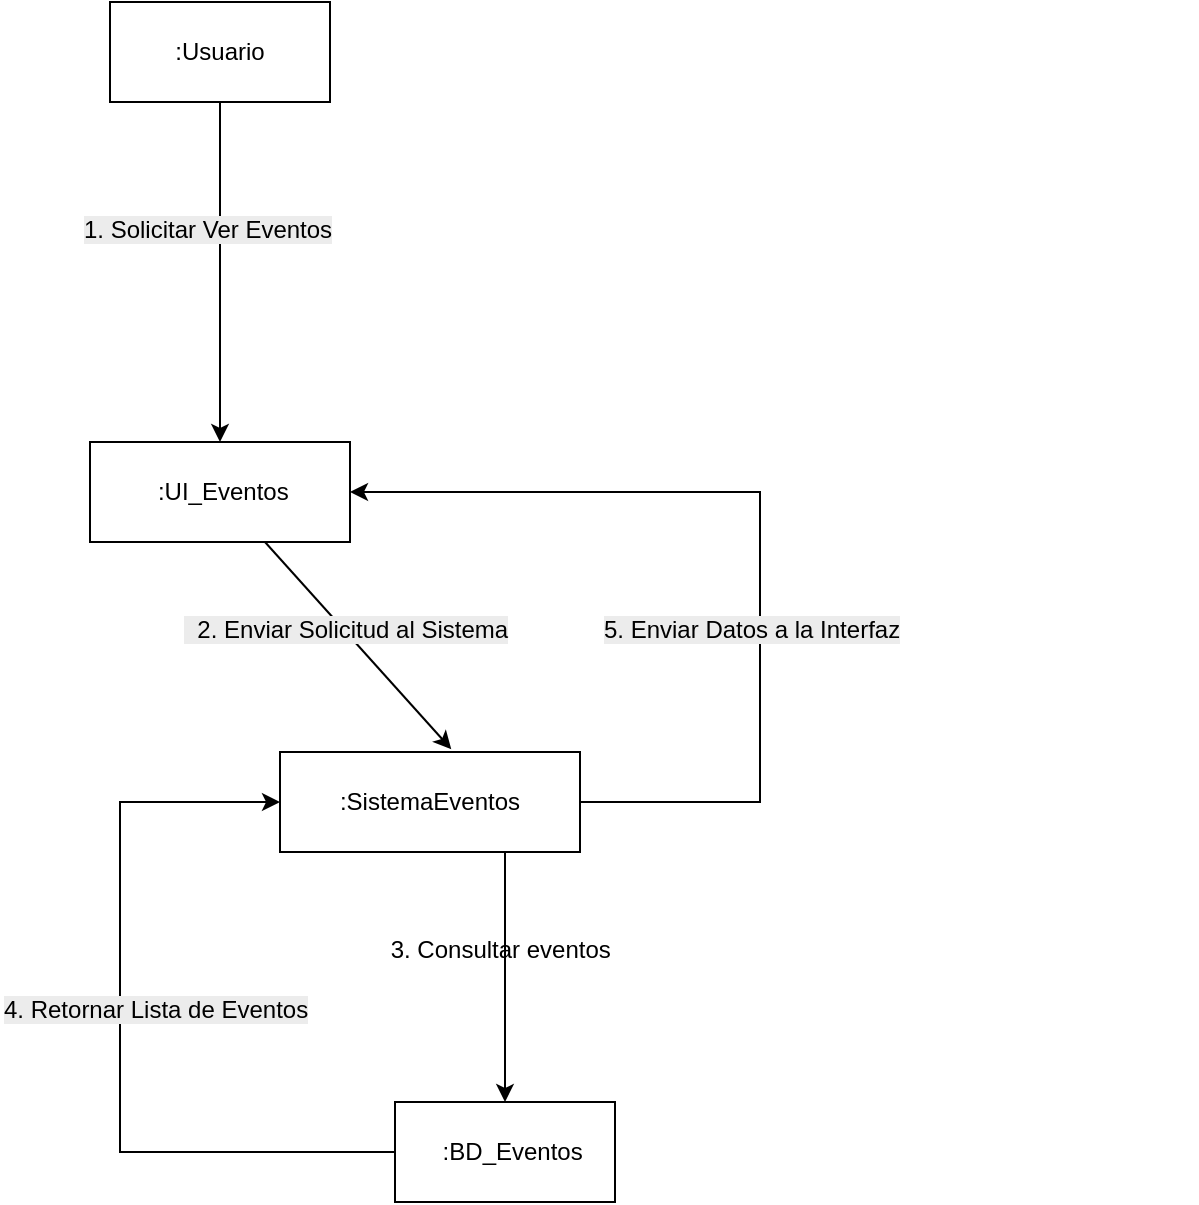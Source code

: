 <mxfile version="28.0.6">
  <diagram name="Página-1" id="1EhDcoJ5kEegcFzZ6UgI">
    <mxGraphModel grid="1" page="1" gridSize="10" guides="1" tooltips="1" connect="1" arrows="1" fold="1" pageScale="1" pageWidth="827" pageHeight="1169" math="0" shadow="0">
      <root>
        <mxCell id="0" />
        <mxCell id="1" parent="0" />
        <mxCell id="lx61-Ug0AsFX759e72W0-1" style="rounded=0;orthogonalLoop=1;jettySize=auto;html=1;entryX=0.5;entryY=0;entryDx=0;entryDy=0;" edge="1" parent="1" source="lx61-Ug0AsFX759e72W0-3" target="lx61-Ug0AsFX759e72W0-6">
          <mxGeometry relative="1" as="geometry" />
        </mxCell>
        <mxCell id="lx61-Ug0AsFX759e72W0-3" value="&lt;font style=&quot;padding: 0px; margin: 0px; text-align: left; vertical-align: inherit;&quot;&gt;&lt;font style=&quot;vertical-align: inherit;&quot;&gt;&lt;font style=&quot;vertical-align: inherit;&quot;&gt;:Usuario&lt;/font&gt;&lt;/font&gt;&lt;/font&gt;" style="html=1;whiteSpace=wrap;" vertex="1" parent="1">
          <mxGeometry x="415" y="110" width="110" height="50" as="geometry" />
        </mxCell>
        <mxCell id="lx61-Ug0AsFX759e72W0-4" style="rounded=0;orthogonalLoop=1;jettySize=auto;html=1;entryX=0.571;entryY=-0.028;entryDx=0;entryDy=0;entryPerimeter=0;" edge="1" parent="1" source="lx61-Ug0AsFX759e72W0-6" target="lx61-Ug0AsFX759e72W0-10">
          <mxGeometry relative="1" as="geometry">
            <mxPoint x="575" y="480" as="targetPoint" />
          </mxGeometry>
        </mxCell>
        <mxCell id="lx61-Ug0AsFX759e72W0-6" value="&lt;font style=&quot;padding: 0px; margin: 0px; text-align: left; vertical-align: inherit;&quot;&gt;&lt;font style=&quot;vertical-align: inherit;&quot;&gt;&lt;font style=&quot;vertical-align: inherit;&quot;&gt;&amp;nbsp;:UI_Eventos&lt;/font&gt;&lt;/font&gt;&lt;/font&gt;" style="html=1;whiteSpace=wrap;" vertex="1" parent="1">
          <mxGeometry x="405" y="330" width="130" height="50" as="geometry" />
        </mxCell>
        <mxCell id="lx61-Ug0AsFX759e72W0-7" style="rounded=0;orthogonalLoop=1;jettySize=auto;html=1;exitX=0.75;exitY=1;exitDx=0;exitDy=0;entryX=0.5;entryY=0;entryDx=0;entryDy=0;" edge="1" parent="1" source="lx61-Ug0AsFX759e72W0-10" target="lx61-Ug0AsFX759e72W0-12">
          <mxGeometry relative="1" as="geometry">
            <mxPoint x="608" y="620" as="targetPoint" />
          </mxGeometry>
        </mxCell>
        <mxCell id="lx61-Ug0AsFX759e72W0-47" style="edgeStyle=orthogonalEdgeStyle;rounded=0;orthogonalLoop=1;jettySize=auto;html=1;exitX=1;exitY=0.5;exitDx=0;exitDy=0;entryX=1;entryY=0.5;entryDx=0;entryDy=0;" edge="1" parent="1" source="lx61-Ug0AsFX759e72W0-10" target="lx61-Ug0AsFX759e72W0-6">
          <mxGeometry relative="1" as="geometry">
            <mxPoint x="835" y="560" as="targetPoint" />
            <Array as="points">
              <mxPoint x="740" y="510" />
              <mxPoint x="740" y="355" />
            </Array>
          </mxGeometry>
        </mxCell>
        <mxCell id="lx61-Ug0AsFX759e72W0-10" value="&lt;font style=&quot;padding: 0px; margin: 0px; text-align: left; vertical-align: inherit;&quot;&gt;&lt;font style=&quot;vertical-align: inherit;&quot;&gt;&lt;font style=&quot;vertical-align: inherit;&quot;&gt;:SistemaEventos&lt;/font&gt;&lt;/font&gt;&lt;/font&gt;" style="html=1;whiteSpace=wrap;" vertex="1" parent="1">
          <mxGeometry x="500" y="485" width="150" height="50" as="geometry" />
        </mxCell>
        <mxCell id="lx61-Ug0AsFX759e72W0-60" style="edgeStyle=orthogonalEdgeStyle;rounded=0;orthogonalLoop=1;jettySize=auto;html=1;exitX=0;exitY=0.5;exitDx=0;exitDy=0;entryX=0;entryY=0.5;entryDx=0;entryDy=0;" edge="1" parent="1" source="lx61-Ug0AsFX759e72W0-12" target="lx61-Ug0AsFX759e72W0-10">
          <mxGeometry relative="1" as="geometry">
            <Array as="points">
              <mxPoint x="420" y="685" />
              <mxPoint x="420" y="510" />
            </Array>
          </mxGeometry>
        </mxCell>
        <mxCell id="lx61-Ug0AsFX759e72W0-12" value="&lt;font style=&quot;padding: 0px; margin: 0px; text-align: left; vertical-align: inherit;&quot;&gt;&lt;font style=&quot;vertical-align: inherit;&quot;&gt;&lt;font style=&quot;vertical-align: inherit;&quot;&gt;&amp;nbsp;&amp;nbsp;:BD_Eventos&lt;/font&gt;&lt;/font&gt;&lt;/font&gt;" style="html=1;whiteSpace=wrap;" vertex="1" parent="1">
          <mxGeometry x="557.5" y="660" width="110" height="50" as="geometry" />
        </mxCell>
        <mxCell id="lx61-Ug0AsFX759e72W0-17" style="edgeStyle=orthogonalEdgeStyle;rounded=0;orthogonalLoop=1;jettySize=auto;html=1;exitX=0.5;exitY=1;exitDx=0;exitDy=0;" edge="1" parent="1">
          <mxGeometry relative="1" as="geometry">
            <mxPoint x="950" y="530" as="sourcePoint" />
            <mxPoint x="950" y="530" as="targetPoint" />
          </mxGeometry>
        </mxCell>
        <mxCell id="lx61-Ug0AsFX759e72W0-57" value="&lt;div&gt;&lt;font style=&quot;padding: 0px; margin: 0px; vertical-align: inherit;&quot;&gt;&lt;font style=&quot;vertical-align: inherit;&quot;&gt;&lt;font style=&quot;vertical-align: inherit;&quot;&gt;&amp;nbsp;3. Consultar eventos&lt;/font&gt;&lt;/font&gt;&lt;/font&gt;&lt;br style=&quot;padding: 0px; margin: 0px;&quot;&gt;&lt;/div&gt;" style="text;whiteSpace=wrap;html=1;" vertex="1" parent="1">
          <mxGeometry x="550" y="570" width="155" height="40" as="geometry" />
        </mxCell>
        <mxCell id="lx61-Ug0AsFX759e72W0-63" value="&lt;font style=&quot;forced-color-adjust: none; padding: 0px; margin: 0px; color: rgb(0, 0, 0); font-family: Helvetica; font-size: 12px; font-style: normal; font-variant-ligatures: normal; font-variant-caps: normal; font-weight: 400; letter-spacing: normal; orphans: 2; text-align: left; text-indent: 0px; text-transform: none; widows: 2; word-spacing: 0px; -webkit-text-stroke-width: 0px; white-space: normal; background-color: rgb(236, 236, 236); text-decoration-thickness: initial; text-decoration-style: initial; text-decoration-color: initial; vertical-align: inherit;&quot;&gt;&lt;font style=&quot;forced-color-adjust: none; padding: 0px; margin: 0px; vertical-align: inherit;&quot;&gt;1. Solicitar Ver Eventos&lt;/font&gt;&lt;/font&gt;&lt;br style=&quot;forced-color-adjust: none; padding: 0px; margin: 0px; color: rgb(0, 0, 0); font-family: Helvetica; font-size: 12px; font-style: normal; font-variant-ligatures: normal; font-variant-caps: normal; font-weight: 400; letter-spacing: normal; orphans: 2; text-align: left; text-indent: 0px; text-transform: none; widows: 2; word-spacing: 0px; -webkit-text-stroke-width: 0px; white-space: normal; background-color: rgb(236, 236, 236); text-decoration-thickness: initial; text-decoration-style: initial; text-decoration-color: initial;&quot;&gt;" style="text;whiteSpace=wrap;html=1;" vertex="1" parent="1">
          <mxGeometry x="400" y="210" width="160" height="40" as="geometry" />
        </mxCell>
        <mxCell id="lx61-Ug0AsFX759e72W0-64" value="&lt;font style=&quot;forced-color-adjust: none; padding: 0px; margin: 0px; color: rgb(0, 0, 0); font-family: Helvetica; font-size: 12px; font-style: normal; font-variant-ligatures: normal; font-variant-caps: normal; font-weight: 400; letter-spacing: normal; orphans: 2; text-align: left; text-indent: 0px; text-transform: none; widows: 2; word-spacing: 0px; -webkit-text-stroke-width: 0px; white-space: normal; background-color: rgb(236, 236, 236); text-decoration-thickness: initial; text-decoration-style: initial; text-decoration-color: initial; vertical-align: inherit;&quot;&gt;&lt;font style=&quot;forced-color-adjust: none; padding: 0px; margin: 0px; vertical-align: inherit;&quot;&gt;&amp;nbsp; 2. Enviar Solicitud al Sistema&lt;/font&gt;&lt;/font&gt;&lt;br style=&quot;forced-color-adjust: none; padding: 0px; margin: 0px; color: rgb(0, 0, 0); font-family: Helvetica; font-size: 12px; font-style: normal; font-variant-ligatures: normal; font-variant-caps: normal; font-weight: 400; letter-spacing: normal; orphans: 2; text-align: left; text-indent: 0px; text-transform: none; widows: 2; word-spacing: 0px; -webkit-text-stroke-width: 0px; white-space: normal; background-color: rgb(236, 236, 236); text-decoration-thickness: initial; text-decoration-style: initial; text-decoration-color: initial;&quot;&gt;" style="text;whiteSpace=wrap;html=1;" vertex="1" parent="1">
          <mxGeometry x="450" y="410" width="200" height="40" as="geometry" />
        </mxCell>
        <mxCell id="lx61-Ug0AsFX759e72W0-65" value="&lt;font style=&quot;forced-color-adjust: none; padding: 0px; margin: 0px; color: rgb(0, 0, 0); font-family: Helvetica; font-size: 12px; font-style: normal; font-variant-ligatures: normal; font-variant-caps: normal; font-weight: 400; letter-spacing: normal; orphans: 2; text-align: left; text-indent: 0px; text-transform: none; widows: 2; word-spacing: 0px; -webkit-text-stroke-width: 0px; white-space: normal; background-color: rgb(236, 236, 236); text-decoration-thickness: initial; text-decoration-style: initial; text-decoration-color: initial; vertical-align: inherit;&quot;&gt;&lt;font style=&quot;forced-color-adjust: none; padding: 0px; margin: 0px; vertical-align: inherit;&quot;&gt;4. Retornar Lista de Eventos&lt;/font&gt;&lt;/font&gt;&lt;br style=&quot;forced-color-adjust: none; padding: 0px; margin: 0px; color: rgb(0, 0, 0); font-family: Helvetica; font-size: 12px; font-style: normal; font-variant-ligatures: normal; font-variant-caps: normal; font-weight: 400; letter-spacing: normal; orphans: 2; text-align: left; text-indent: 0px; text-transform: none; widows: 2; word-spacing: 0px; -webkit-text-stroke-width: 0px; white-space: normal; background-color: rgb(236, 236, 236); text-decoration-thickness: initial; text-decoration-style: initial; text-decoration-color: initial;&quot;&gt;" style="text;whiteSpace=wrap;html=1;" vertex="1" parent="1">
          <mxGeometry x="360" y="600" width="190" height="40" as="geometry" />
        </mxCell>
        <mxCell id="lx61-Ug0AsFX759e72W0-66" value="&lt;font style=&quot;forced-color-adjust: none; padding: 0px; margin: 0px; color: rgb(0, 0, 0); font-family: Helvetica; font-size: 12px; font-style: normal; font-variant-ligatures: normal; font-variant-caps: normal; font-weight: 400; letter-spacing: normal; orphans: 2; text-align: left; text-indent: 0px; text-transform: none; widows: 2; word-spacing: 0px; -webkit-text-stroke-width: 0px; white-space: normal; background-color: rgb(236, 236, 236); text-decoration-thickness: initial; text-decoration-style: initial; text-decoration-color: initial; vertical-align: inherit;&quot;&gt;&lt;font style=&quot;forced-color-adjust: none; padding: 0px; margin: 0px; vertical-align: inherit;&quot;&gt;5. Enviar Datos a la Interfaz&lt;/font&gt;&lt;/font&gt;&lt;br style=&quot;forced-color-adjust: none; padding: 0px; margin: 0px; color: rgb(0, 0, 0); font-family: Helvetica; font-size: 12px; font-style: normal; font-variant-ligatures: normal; font-variant-caps: normal; font-weight: 400; letter-spacing: normal; orphans: 2; text-align: left; text-indent: 0px; text-transform: none; widows: 2; word-spacing: 0px; -webkit-text-stroke-width: 0px; white-space: normal; background-color: rgb(236, 236, 236); text-decoration-thickness: initial; text-decoration-style: initial; text-decoration-color: initial;&quot;&gt;" style="text;whiteSpace=wrap;html=1;" vertex="1" parent="1">
          <mxGeometry x="660" y="410" width="180" height="40" as="geometry" />
        </mxCell>
      </root>
    </mxGraphModel>
  </diagram>
</mxfile>
